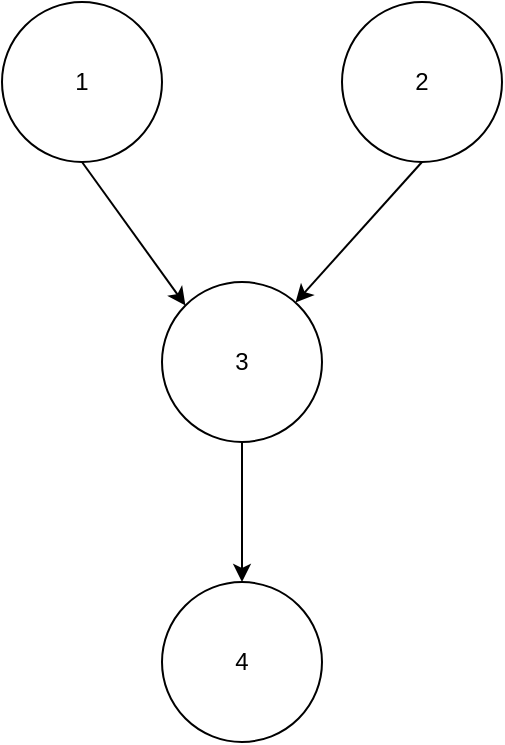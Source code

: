 <mxfile version="20.8.16" type="device"><diagram name="第 1 页" id="TIQpezrsT2VkILaYPozY"><mxGraphModel dx="954" dy="464" grid="1" gridSize="10" guides="1" tooltips="1" connect="1" arrows="1" fold="1" page="1" pageScale="1" pageWidth="3300" pageHeight="4681" math="0" shadow="0"><root><mxCell id="0"/><mxCell id="1" parent="0"/><mxCell id="fwxaMx0dSc3TWofVTonc-1" value="1" style="ellipse;whiteSpace=wrap;html=1;aspect=fixed;" vertex="1" parent="1"><mxGeometry x="280" y="150" width="80" height="80" as="geometry"/></mxCell><mxCell id="fwxaMx0dSc3TWofVTonc-2" value="2" style="ellipse;whiteSpace=wrap;html=1;aspect=fixed;" vertex="1" parent="1"><mxGeometry x="450" y="150" width="80" height="80" as="geometry"/></mxCell><mxCell id="fwxaMx0dSc3TWofVTonc-3" value="3" style="ellipse;whiteSpace=wrap;html=1;aspect=fixed;" vertex="1" parent="1"><mxGeometry x="360" y="290" width="80" height="80" as="geometry"/></mxCell><mxCell id="fwxaMx0dSc3TWofVTonc-4" value="4" style="ellipse;whiteSpace=wrap;html=1;aspect=fixed;" vertex="1" parent="1"><mxGeometry x="360" y="440" width="80" height="80" as="geometry"/></mxCell><mxCell id="fwxaMx0dSc3TWofVTonc-5" value="" style="endArrow=classic;html=1;rounded=0;exitX=0.5;exitY=1;exitDx=0;exitDy=0;entryX=0;entryY=0;entryDx=0;entryDy=0;" edge="1" parent="1" source="fwxaMx0dSc3TWofVTonc-1" target="fwxaMx0dSc3TWofVTonc-3"><mxGeometry width="50" height="50" relative="1" as="geometry"><mxPoint x="410" y="330" as="sourcePoint"/><mxPoint x="460" y="280" as="targetPoint"/></mxGeometry></mxCell><mxCell id="fwxaMx0dSc3TWofVTonc-6" value="" style="endArrow=classic;html=1;rounded=0;exitX=0.5;exitY=1;exitDx=0;exitDy=0;" edge="1" parent="1" source="fwxaMx0dSc3TWofVTonc-2" target="fwxaMx0dSc3TWofVTonc-3"><mxGeometry width="50" height="50" relative="1" as="geometry"><mxPoint x="500" y="310" as="sourcePoint"/><mxPoint x="550" y="260" as="targetPoint"/></mxGeometry></mxCell><mxCell id="fwxaMx0dSc3TWofVTonc-7" value="" style="endArrow=classic;html=1;rounded=0;exitX=0.5;exitY=1;exitDx=0;exitDy=0;entryX=0.5;entryY=0;entryDx=0;entryDy=0;" edge="1" parent="1" source="fwxaMx0dSc3TWofVTonc-3" target="fwxaMx0dSc3TWofVTonc-4"><mxGeometry width="50" height="50" relative="1" as="geometry"><mxPoint x="390" y="460" as="sourcePoint"/><mxPoint x="440" y="410" as="targetPoint"/></mxGeometry></mxCell></root></mxGraphModel></diagram></mxfile>